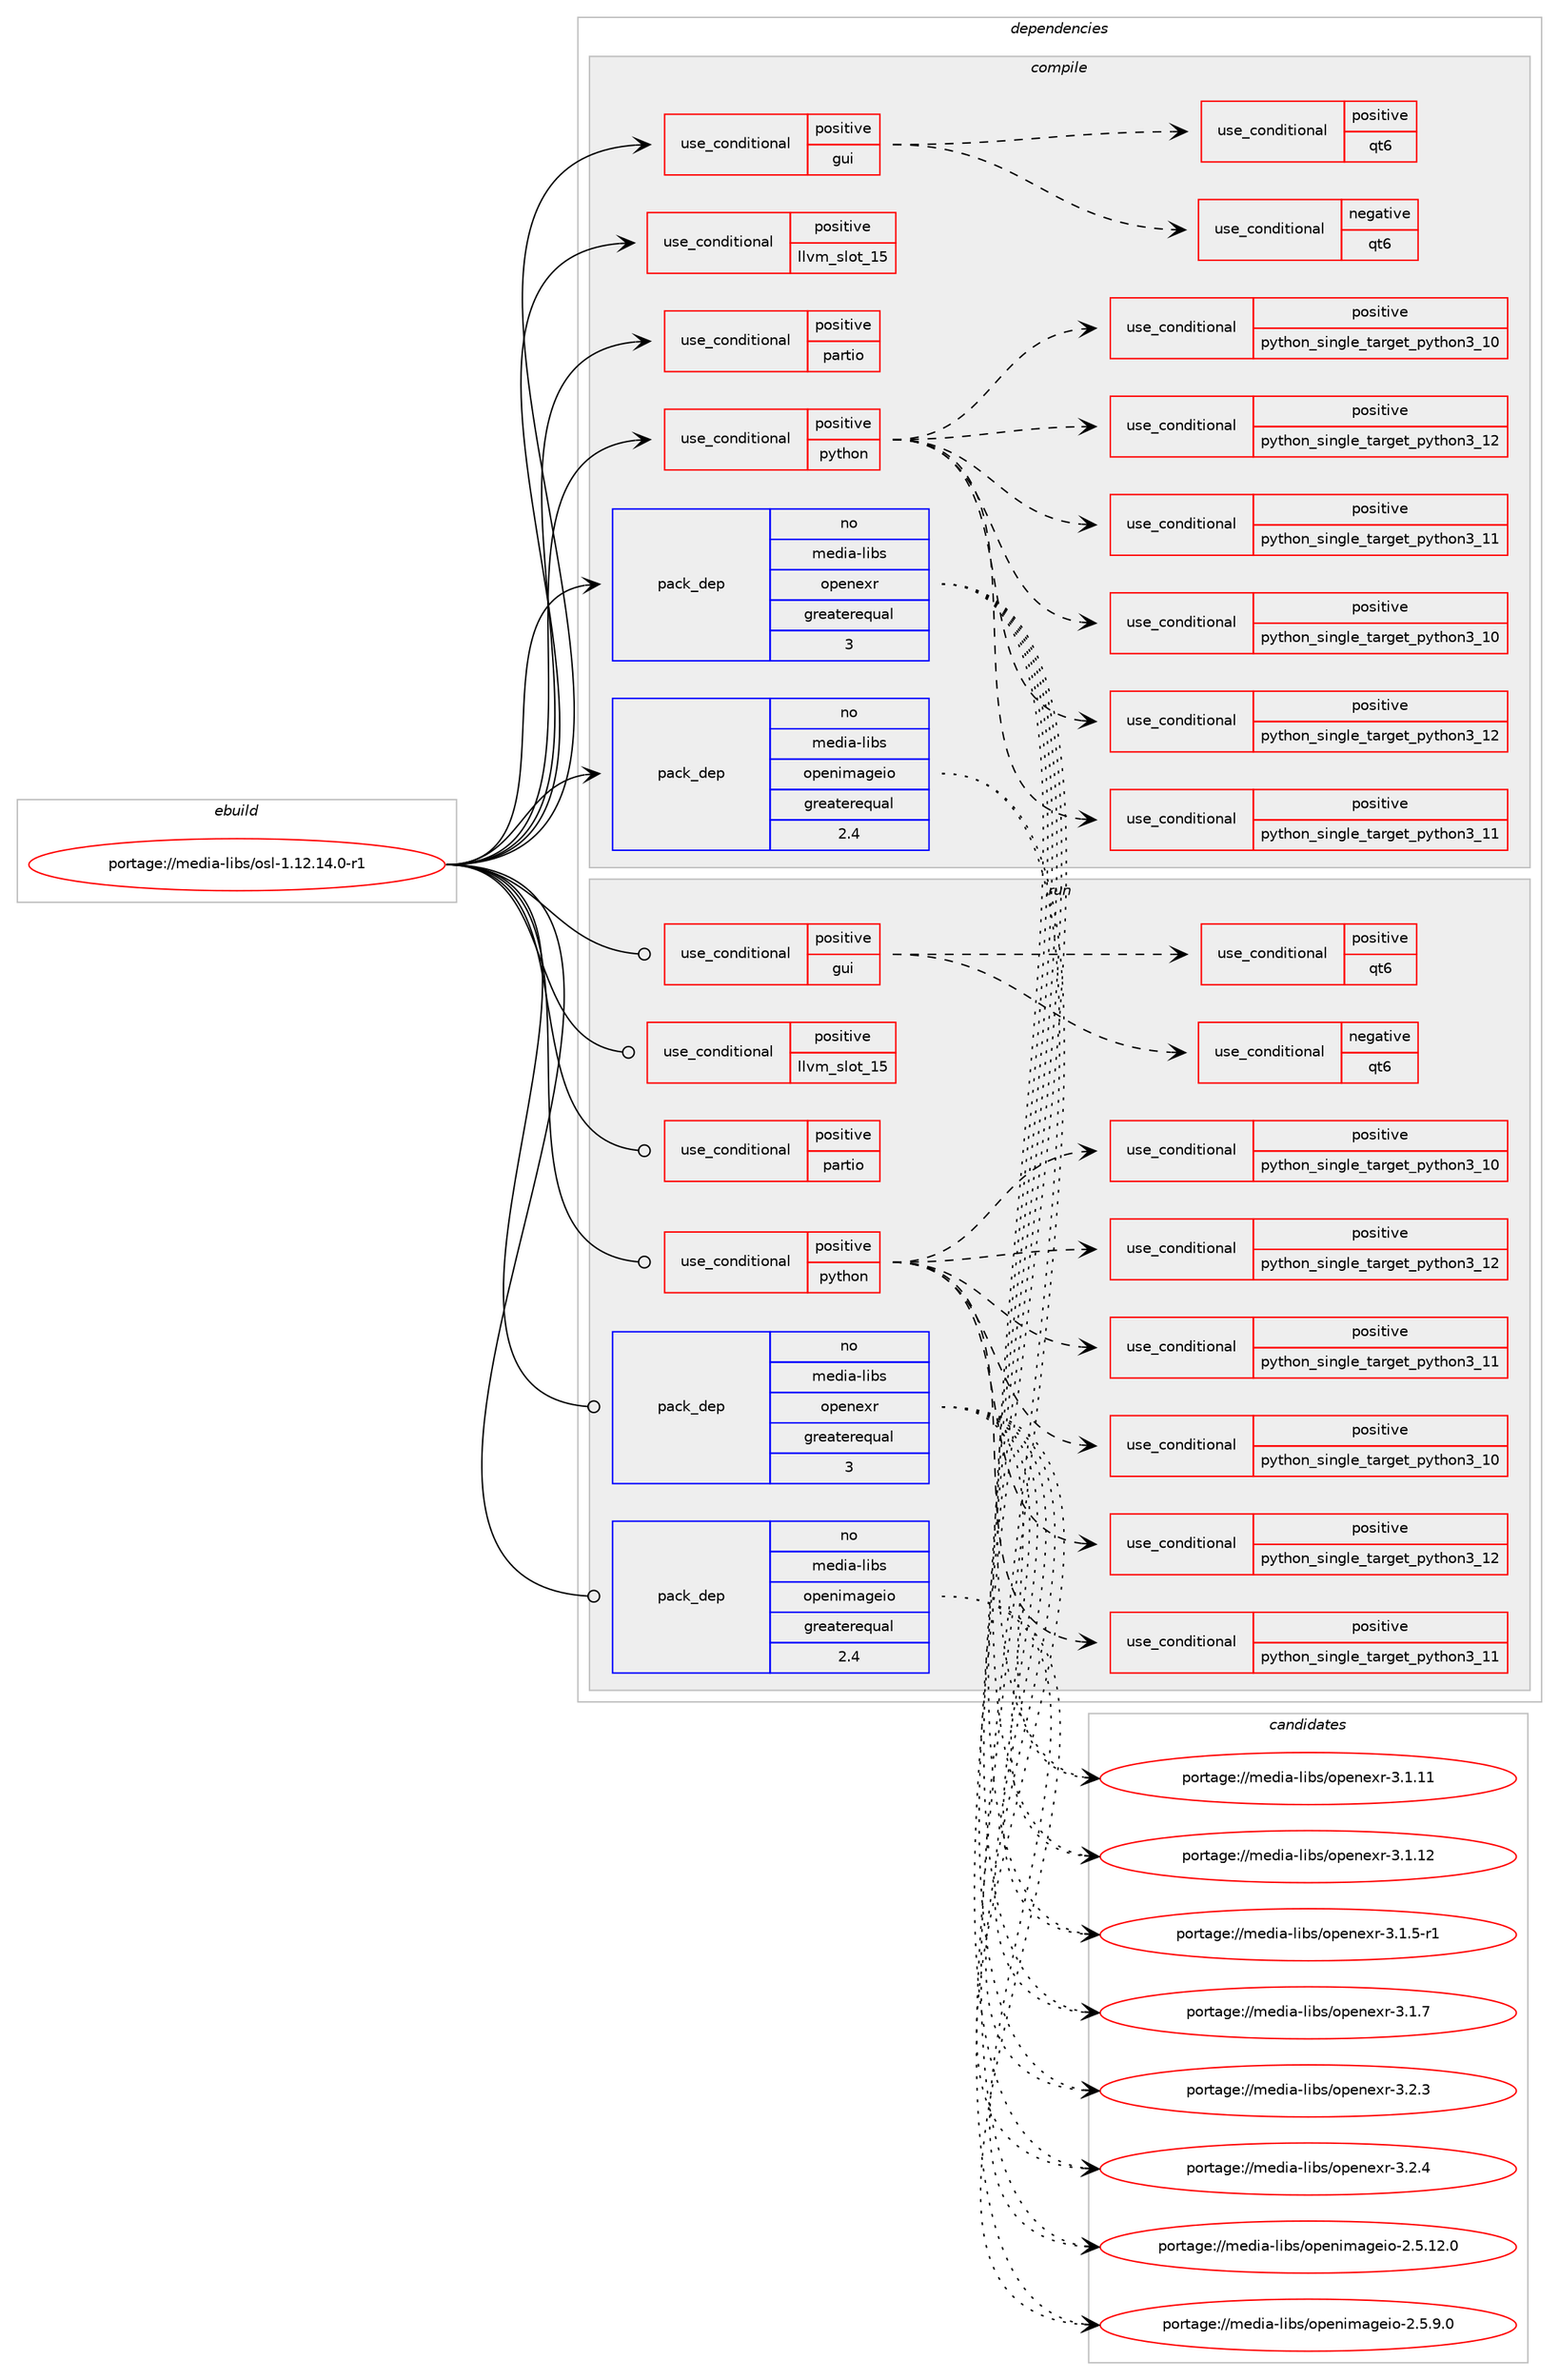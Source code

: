 digraph prolog {

# *************
# Graph options
# *************

newrank=true;
concentrate=true;
compound=true;
graph [rankdir=LR,fontname=Helvetica,fontsize=10,ranksep=1.5];#, ranksep=2.5, nodesep=0.2];
edge  [arrowhead=vee];
node  [fontname=Helvetica,fontsize=10];

# **********
# The ebuild
# **********

subgraph cluster_leftcol {
color=gray;
rank=same;
label=<<i>ebuild</i>>;
id [label="portage://media-libs/osl-1.12.14.0-r1", color=red, width=4, href="../media-libs/osl-1.12.14.0-r1.svg"];
}

# ****************
# The dependencies
# ****************

subgraph cluster_midcol {
color=gray;
label=<<i>dependencies</i>>;
subgraph cluster_compile {
fillcolor="#eeeeee";
style=filled;
label=<<i>compile</i>>;
subgraph cond75495 {
dependency158277 [label=<<TABLE BORDER="0" CELLBORDER="1" CELLSPACING="0" CELLPADDING="4"><TR><TD ROWSPAN="3" CELLPADDING="10">use_conditional</TD></TR><TR><TD>positive</TD></TR><TR><TD>gui</TD></TR></TABLE>>, shape=none, color=red];
subgraph cond75496 {
dependency158278 [label=<<TABLE BORDER="0" CELLBORDER="1" CELLSPACING="0" CELLPADDING="4"><TR><TD ROWSPAN="3" CELLPADDING="10">use_conditional</TD></TR><TR><TD>negative</TD></TR><TR><TD>qt6</TD></TR></TABLE>>, shape=none, color=red];
# *** BEGIN UNKNOWN DEPENDENCY TYPE (TODO) ***
# dependency158278 -> package_dependency(portage://media-libs/osl-1.12.14.0-r1,install,no,dev-qt,qtcore,none,[,,],[slot(5)],[])
# *** END UNKNOWN DEPENDENCY TYPE (TODO) ***

# *** BEGIN UNKNOWN DEPENDENCY TYPE (TODO) ***
# dependency158278 -> package_dependency(portage://media-libs/osl-1.12.14.0-r1,install,no,dev-qt,qtgui,none,[,,],[slot(5)],[])
# *** END UNKNOWN DEPENDENCY TYPE (TODO) ***

# *** BEGIN UNKNOWN DEPENDENCY TYPE (TODO) ***
# dependency158278 -> package_dependency(portage://media-libs/osl-1.12.14.0-r1,install,no,dev-qt,qtwidgets,none,[,,],[slot(5)],[])
# *** END UNKNOWN DEPENDENCY TYPE (TODO) ***

# *** BEGIN UNKNOWN DEPENDENCY TYPE (TODO) ***
# dependency158278 -> package_dependency(portage://media-libs/osl-1.12.14.0-r1,install,no,dev-qt,qtopengl,none,[,,],[slot(5)],[])
# *** END UNKNOWN DEPENDENCY TYPE (TODO) ***

}
dependency158277:e -> dependency158278:w [weight=20,style="dashed",arrowhead="vee"];
subgraph cond75497 {
dependency158279 [label=<<TABLE BORDER="0" CELLBORDER="1" CELLSPACING="0" CELLPADDING="4"><TR><TD ROWSPAN="3" CELLPADDING="10">use_conditional</TD></TR><TR><TD>positive</TD></TR><TR><TD>qt6</TD></TR></TABLE>>, shape=none, color=red];
# *** BEGIN UNKNOWN DEPENDENCY TYPE (TODO) ***
# dependency158279 -> package_dependency(portage://media-libs/osl-1.12.14.0-r1,install,no,dev-qt,qtbase,none,[,,],[slot(6)],[use(enable(gui),none),use(enable(widgets),none),use(enable(opengl),none)])
# *** END UNKNOWN DEPENDENCY TYPE (TODO) ***

}
dependency158277:e -> dependency158279:w [weight=20,style="dashed",arrowhead="vee"];
}
id:e -> dependency158277:w [weight=20,style="solid",arrowhead="vee"];
subgraph cond75498 {
dependency158280 [label=<<TABLE BORDER="0" CELLBORDER="1" CELLSPACING="0" CELLPADDING="4"><TR><TD ROWSPAN="3" CELLPADDING="10">use_conditional</TD></TR><TR><TD>positive</TD></TR><TR><TD>llvm_slot_15</TD></TR></TABLE>>, shape=none, color=red];
# *** BEGIN UNKNOWN DEPENDENCY TYPE (TODO) ***
# dependency158280 -> package_dependency(portage://media-libs/osl-1.12.14.0-r1,install,no,sys-devel,clang,none,[,,],[slot(15)],[])
# *** END UNKNOWN DEPENDENCY TYPE (TODO) ***

# *** BEGIN UNKNOWN DEPENDENCY TYPE (TODO) ***
# dependency158280 -> package_dependency(portage://media-libs/osl-1.12.14.0-r1,install,no,sys-devel,llvm,none,[,,],[slot(15)],[])
# *** END UNKNOWN DEPENDENCY TYPE (TODO) ***

}
id:e -> dependency158280:w [weight=20,style="solid",arrowhead="vee"];
subgraph cond75499 {
dependency158281 [label=<<TABLE BORDER="0" CELLBORDER="1" CELLSPACING="0" CELLPADDING="4"><TR><TD ROWSPAN="3" CELLPADDING="10">use_conditional</TD></TR><TR><TD>positive</TD></TR><TR><TD>partio</TD></TR></TABLE>>, shape=none, color=red];
# *** BEGIN UNKNOWN DEPENDENCY TYPE (TODO) ***
# dependency158281 -> package_dependency(portage://media-libs/osl-1.12.14.0-r1,install,no,media-libs,partio,none,[,,],[],[])
# *** END UNKNOWN DEPENDENCY TYPE (TODO) ***

}
id:e -> dependency158281:w [weight=20,style="solid",arrowhead="vee"];
subgraph cond75500 {
dependency158282 [label=<<TABLE BORDER="0" CELLBORDER="1" CELLSPACING="0" CELLPADDING="4"><TR><TD ROWSPAN="3" CELLPADDING="10">use_conditional</TD></TR><TR><TD>positive</TD></TR><TR><TD>python</TD></TR></TABLE>>, shape=none, color=red];
subgraph cond75501 {
dependency158283 [label=<<TABLE BORDER="0" CELLBORDER="1" CELLSPACING="0" CELLPADDING="4"><TR><TD ROWSPAN="3" CELLPADDING="10">use_conditional</TD></TR><TR><TD>positive</TD></TR><TR><TD>python_single_target_python3_10</TD></TR></TABLE>>, shape=none, color=red];
# *** BEGIN UNKNOWN DEPENDENCY TYPE (TODO) ***
# dependency158283 -> package_dependency(portage://media-libs/osl-1.12.14.0-r1,install,no,dev-lang,python,none,[,,],[slot(3.10)],[])
# *** END UNKNOWN DEPENDENCY TYPE (TODO) ***

}
dependency158282:e -> dependency158283:w [weight=20,style="dashed",arrowhead="vee"];
subgraph cond75502 {
dependency158284 [label=<<TABLE BORDER="0" CELLBORDER="1" CELLSPACING="0" CELLPADDING="4"><TR><TD ROWSPAN="3" CELLPADDING="10">use_conditional</TD></TR><TR><TD>positive</TD></TR><TR><TD>python_single_target_python3_11</TD></TR></TABLE>>, shape=none, color=red];
# *** BEGIN UNKNOWN DEPENDENCY TYPE (TODO) ***
# dependency158284 -> package_dependency(portage://media-libs/osl-1.12.14.0-r1,install,no,dev-lang,python,none,[,,],[slot(3.11)],[])
# *** END UNKNOWN DEPENDENCY TYPE (TODO) ***

}
dependency158282:e -> dependency158284:w [weight=20,style="dashed",arrowhead="vee"];
subgraph cond75503 {
dependency158285 [label=<<TABLE BORDER="0" CELLBORDER="1" CELLSPACING="0" CELLPADDING="4"><TR><TD ROWSPAN="3" CELLPADDING="10">use_conditional</TD></TR><TR><TD>positive</TD></TR><TR><TD>python_single_target_python3_12</TD></TR></TABLE>>, shape=none, color=red];
# *** BEGIN UNKNOWN DEPENDENCY TYPE (TODO) ***
# dependency158285 -> package_dependency(portage://media-libs/osl-1.12.14.0-r1,install,no,dev-lang,python,none,[,,],[slot(3.12)],[])
# *** END UNKNOWN DEPENDENCY TYPE (TODO) ***

}
dependency158282:e -> dependency158285:w [weight=20,style="dashed",arrowhead="vee"];
subgraph cond75504 {
dependency158286 [label=<<TABLE BORDER="0" CELLBORDER="1" CELLSPACING="0" CELLPADDING="4"><TR><TD ROWSPAN="3" CELLPADDING="10">use_conditional</TD></TR><TR><TD>positive</TD></TR><TR><TD>python_single_target_python3_10</TD></TR></TABLE>>, shape=none, color=red];
# *** BEGIN UNKNOWN DEPENDENCY TYPE (TODO) ***
# dependency158286 -> package_dependency(portage://media-libs/osl-1.12.14.0-r1,install,no,dev-python,pybind11,none,[,,],[],[use(enable(python_targets_python3_10),negative)])
# *** END UNKNOWN DEPENDENCY TYPE (TODO) ***

# *** BEGIN UNKNOWN DEPENDENCY TYPE (TODO) ***
# dependency158286 -> package_dependency(portage://media-libs/osl-1.12.14.0-r1,install,no,media-libs,openimageio,none,[,,],[],[use(enable(python),none),use(enable(python_single_target_python3_10),negative)])
# *** END UNKNOWN DEPENDENCY TYPE (TODO) ***

}
dependency158282:e -> dependency158286:w [weight=20,style="dashed",arrowhead="vee"];
subgraph cond75505 {
dependency158287 [label=<<TABLE BORDER="0" CELLBORDER="1" CELLSPACING="0" CELLPADDING="4"><TR><TD ROWSPAN="3" CELLPADDING="10">use_conditional</TD></TR><TR><TD>positive</TD></TR><TR><TD>python_single_target_python3_11</TD></TR></TABLE>>, shape=none, color=red];
# *** BEGIN UNKNOWN DEPENDENCY TYPE (TODO) ***
# dependency158287 -> package_dependency(portage://media-libs/osl-1.12.14.0-r1,install,no,dev-python,pybind11,none,[,,],[],[use(enable(python_targets_python3_11),negative)])
# *** END UNKNOWN DEPENDENCY TYPE (TODO) ***

# *** BEGIN UNKNOWN DEPENDENCY TYPE (TODO) ***
# dependency158287 -> package_dependency(portage://media-libs/osl-1.12.14.0-r1,install,no,media-libs,openimageio,none,[,,],[],[use(enable(python),none),use(enable(python_single_target_python3_11),negative)])
# *** END UNKNOWN DEPENDENCY TYPE (TODO) ***

}
dependency158282:e -> dependency158287:w [weight=20,style="dashed",arrowhead="vee"];
subgraph cond75506 {
dependency158288 [label=<<TABLE BORDER="0" CELLBORDER="1" CELLSPACING="0" CELLPADDING="4"><TR><TD ROWSPAN="3" CELLPADDING="10">use_conditional</TD></TR><TR><TD>positive</TD></TR><TR><TD>python_single_target_python3_12</TD></TR></TABLE>>, shape=none, color=red];
# *** BEGIN UNKNOWN DEPENDENCY TYPE (TODO) ***
# dependency158288 -> package_dependency(portage://media-libs/osl-1.12.14.0-r1,install,no,dev-python,pybind11,none,[,,],[],[use(enable(python_targets_python3_12),negative)])
# *** END UNKNOWN DEPENDENCY TYPE (TODO) ***

# *** BEGIN UNKNOWN DEPENDENCY TYPE (TODO) ***
# dependency158288 -> package_dependency(portage://media-libs/osl-1.12.14.0-r1,install,no,media-libs,openimageio,none,[,,],[],[use(enable(python),none),use(enable(python_single_target_python3_12),negative)])
# *** END UNKNOWN DEPENDENCY TYPE (TODO) ***

}
dependency158282:e -> dependency158288:w [weight=20,style="dashed",arrowhead="vee"];
}
id:e -> dependency158282:w [weight=20,style="solid",arrowhead="vee"];
# *** BEGIN UNKNOWN DEPENDENCY TYPE (TODO) ***
# id -> package_dependency(portage://media-libs/osl-1.12.14.0-r1,install,no,dev-libs,boost,none,[,,],any_same_slot,[])
# *** END UNKNOWN DEPENDENCY TYPE (TODO) ***

# *** BEGIN UNKNOWN DEPENDENCY TYPE (TODO) ***
# id -> package_dependency(portage://media-libs/osl-1.12.14.0-r1,install,no,dev-libs,pugixml,none,[,,],[],[])
# *** END UNKNOWN DEPENDENCY TYPE (TODO) ***

subgraph pack80462 {
dependency158289 [label=<<TABLE BORDER="0" CELLBORDER="1" CELLSPACING="0" CELLPADDING="4" WIDTH="220"><TR><TD ROWSPAN="6" CELLPADDING="30">pack_dep</TD></TR><TR><TD WIDTH="110">no</TD></TR><TR><TD>media-libs</TD></TR><TR><TD>openexr</TD></TR><TR><TD>greaterequal</TD></TR><TR><TD>3</TD></TR></TABLE>>, shape=none, color=blue];
}
id:e -> dependency158289:w [weight=20,style="solid",arrowhead="vee"];
subgraph pack80463 {
dependency158290 [label=<<TABLE BORDER="0" CELLBORDER="1" CELLSPACING="0" CELLPADDING="4" WIDTH="220"><TR><TD ROWSPAN="6" CELLPADDING="30">pack_dep</TD></TR><TR><TD WIDTH="110">no</TD></TR><TR><TD>media-libs</TD></TR><TR><TD>openimageio</TD></TR><TR><TD>greaterequal</TD></TR><TR><TD>2.4</TD></TR></TABLE>>, shape=none, color=blue];
}
id:e -> dependency158290:w [weight=20,style="solid",arrowhead="vee"];
# *** BEGIN UNKNOWN DEPENDENCY TYPE (TODO) ***
# id -> package_dependency(portage://media-libs/osl-1.12.14.0-r1,install,no,sys-libs,zlib,none,[,,],any_same_slot,[])
# *** END UNKNOWN DEPENDENCY TYPE (TODO) ***

}
subgraph cluster_compileandrun {
fillcolor="#eeeeee";
style=filled;
label=<<i>compile and run</i>>;
}
subgraph cluster_run {
fillcolor="#eeeeee";
style=filled;
label=<<i>run</i>>;
subgraph cond75507 {
dependency158291 [label=<<TABLE BORDER="0" CELLBORDER="1" CELLSPACING="0" CELLPADDING="4"><TR><TD ROWSPAN="3" CELLPADDING="10">use_conditional</TD></TR><TR><TD>positive</TD></TR><TR><TD>gui</TD></TR></TABLE>>, shape=none, color=red];
subgraph cond75508 {
dependency158292 [label=<<TABLE BORDER="0" CELLBORDER="1" CELLSPACING="0" CELLPADDING="4"><TR><TD ROWSPAN="3" CELLPADDING="10">use_conditional</TD></TR><TR><TD>negative</TD></TR><TR><TD>qt6</TD></TR></TABLE>>, shape=none, color=red];
# *** BEGIN UNKNOWN DEPENDENCY TYPE (TODO) ***
# dependency158292 -> package_dependency(portage://media-libs/osl-1.12.14.0-r1,run,no,dev-qt,qtcore,none,[,,],[slot(5)],[])
# *** END UNKNOWN DEPENDENCY TYPE (TODO) ***

# *** BEGIN UNKNOWN DEPENDENCY TYPE (TODO) ***
# dependency158292 -> package_dependency(portage://media-libs/osl-1.12.14.0-r1,run,no,dev-qt,qtgui,none,[,,],[slot(5)],[])
# *** END UNKNOWN DEPENDENCY TYPE (TODO) ***

# *** BEGIN UNKNOWN DEPENDENCY TYPE (TODO) ***
# dependency158292 -> package_dependency(portage://media-libs/osl-1.12.14.0-r1,run,no,dev-qt,qtwidgets,none,[,,],[slot(5)],[])
# *** END UNKNOWN DEPENDENCY TYPE (TODO) ***

# *** BEGIN UNKNOWN DEPENDENCY TYPE (TODO) ***
# dependency158292 -> package_dependency(portage://media-libs/osl-1.12.14.0-r1,run,no,dev-qt,qtopengl,none,[,,],[slot(5)],[])
# *** END UNKNOWN DEPENDENCY TYPE (TODO) ***

}
dependency158291:e -> dependency158292:w [weight=20,style="dashed",arrowhead="vee"];
subgraph cond75509 {
dependency158293 [label=<<TABLE BORDER="0" CELLBORDER="1" CELLSPACING="0" CELLPADDING="4"><TR><TD ROWSPAN="3" CELLPADDING="10">use_conditional</TD></TR><TR><TD>positive</TD></TR><TR><TD>qt6</TD></TR></TABLE>>, shape=none, color=red];
# *** BEGIN UNKNOWN DEPENDENCY TYPE (TODO) ***
# dependency158293 -> package_dependency(portage://media-libs/osl-1.12.14.0-r1,run,no,dev-qt,qtbase,none,[,,],[slot(6)],[use(enable(gui),none),use(enable(widgets),none),use(enable(opengl),none)])
# *** END UNKNOWN DEPENDENCY TYPE (TODO) ***

}
dependency158291:e -> dependency158293:w [weight=20,style="dashed",arrowhead="vee"];
}
id:e -> dependency158291:w [weight=20,style="solid",arrowhead="odot"];
subgraph cond75510 {
dependency158294 [label=<<TABLE BORDER="0" CELLBORDER="1" CELLSPACING="0" CELLPADDING="4"><TR><TD ROWSPAN="3" CELLPADDING="10">use_conditional</TD></TR><TR><TD>positive</TD></TR><TR><TD>llvm_slot_15</TD></TR></TABLE>>, shape=none, color=red];
# *** BEGIN UNKNOWN DEPENDENCY TYPE (TODO) ***
# dependency158294 -> package_dependency(portage://media-libs/osl-1.12.14.0-r1,run,no,sys-devel,clang,none,[,,],[slot(15)],[])
# *** END UNKNOWN DEPENDENCY TYPE (TODO) ***

# *** BEGIN UNKNOWN DEPENDENCY TYPE (TODO) ***
# dependency158294 -> package_dependency(portage://media-libs/osl-1.12.14.0-r1,run,no,sys-devel,llvm,none,[,,],[slot(15)],[])
# *** END UNKNOWN DEPENDENCY TYPE (TODO) ***

}
id:e -> dependency158294:w [weight=20,style="solid",arrowhead="odot"];
subgraph cond75511 {
dependency158295 [label=<<TABLE BORDER="0" CELLBORDER="1" CELLSPACING="0" CELLPADDING="4"><TR><TD ROWSPAN="3" CELLPADDING="10">use_conditional</TD></TR><TR><TD>positive</TD></TR><TR><TD>partio</TD></TR></TABLE>>, shape=none, color=red];
# *** BEGIN UNKNOWN DEPENDENCY TYPE (TODO) ***
# dependency158295 -> package_dependency(portage://media-libs/osl-1.12.14.0-r1,run,no,media-libs,partio,none,[,,],[],[])
# *** END UNKNOWN DEPENDENCY TYPE (TODO) ***

}
id:e -> dependency158295:w [weight=20,style="solid",arrowhead="odot"];
subgraph cond75512 {
dependency158296 [label=<<TABLE BORDER="0" CELLBORDER="1" CELLSPACING="0" CELLPADDING="4"><TR><TD ROWSPAN="3" CELLPADDING="10">use_conditional</TD></TR><TR><TD>positive</TD></TR><TR><TD>python</TD></TR></TABLE>>, shape=none, color=red];
subgraph cond75513 {
dependency158297 [label=<<TABLE BORDER="0" CELLBORDER="1" CELLSPACING="0" CELLPADDING="4"><TR><TD ROWSPAN="3" CELLPADDING="10">use_conditional</TD></TR><TR><TD>positive</TD></TR><TR><TD>python_single_target_python3_10</TD></TR></TABLE>>, shape=none, color=red];
# *** BEGIN UNKNOWN DEPENDENCY TYPE (TODO) ***
# dependency158297 -> package_dependency(portage://media-libs/osl-1.12.14.0-r1,run,no,dev-lang,python,none,[,,],[slot(3.10)],[])
# *** END UNKNOWN DEPENDENCY TYPE (TODO) ***

}
dependency158296:e -> dependency158297:w [weight=20,style="dashed",arrowhead="vee"];
subgraph cond75514 {
dependency158298 [label=<<TABLE BORDER="0" CELLBORDER="1" CELLSPACING="0" CELLPADDING="4"><TR><TD ROWSPAN="3" CELLPADDING="10">use_conditional</TD></TR><TR><TD>positive</TD></TR><TR><TD>python_single_target_python3_11</TD></TR></TABLE>>, shape=none, color=red];
# *** BEGIN UNKNOWN DEPENDENCY TYPE (TODO) ***
# dependency158298 -> package_dependency(portage://media-libs/osl-1.12.14.0-r1,run,no,dev-lang,python,none,[,,],[slot(3.11)],[])
# *** END UNKNOWN DEPENDENCY TYPE (TODO) ***

}
dependency158296:e -> dependency158298:w [weight=20,style="dashed",arrowhead="vee"];
subgraph cond75515 {
dependency158299 [label=<<TABLE BORDER="0" CELLBORDER="1" CELLSPACING="0" CELLPADDING="4"><TR><TD ROWSPAN="3" CELLPADDING="10">use_conditional</TD></TR><TR><TD>positive</TD></TR><TR><TD>python_single_target_python3_12</TD></TR></TABLE>>, shape=none, color=red];
# *** BEGIN UNKNOWN DEPENDENCY TYPE (TODO) ***
# dependency158299 -> package_dependency(portage://media-libs/osl-1.12.14.0-r1,run,no,dev-lang,python,none,[,,],[slot(3.12)],[])
# *** END UNKNOWN DEPENDENCY TYPE (TODO) ***

}
dependency158296:e -> dependency158299:w [weight=20,style="dashed",arrowhead="vee"];
subgraph cond75516 {
dependency158300 [label=<<TABLE BORDER="0" CELLBORDER="1" CELLSPACING="0" CELLPADDING="4"><TR><TD ROWSPAN="3" CELLPADDING="10">use_conditional</TD></TR><TR><TD>positive</TD></TR><TR><TD>python_single_target_python3_10</TD></TR></TABLE>>, shape=none, color=red];
# *** BEGIN UNKNOWN DEPENDENCY TYPE (TODO) ***
# dependency158300 -> package_dependency(portage://media-libs/osl-1.12.14.0-r1,run,no,dev-python,pybind11,none,[,,],[],[use(enable(python_targets_python3_10),negative)])
# *** END UNKNOWN DEPENDENCY TYPE (TODO) ***

# *** BEGIN UNKNOWN DEPENDENCY TYPE (TODO) ***
# dependency158300 -> package_dependency(portage://media-libs/osl-1.12.14.0-r1,run,no,media-libs,openimageio,none,[,,],[],[use(enable(python),none),use(enable(python_single_target_python3_10),negative)])
# *** END UNKNOWN DEPENDENCY TYPE (TODO) ***

}
dependency158296:e -> dependency158300:w [weight=20,style="dashed",arrowhead="vee"];
subgraph cond75517 {
dependency158301 [label=<<TABLE BORDER="0" CELLBORDER="1" CELLSPACING="0" CELLPADDING="4"><TR><TD ROWSPAN="3" CELLPADDING="10">use_conditional</TD></TR><TR><TD>positive</TD></TR><TR><TD>python_single_target_python3_11</TD></TR></TABLE>>, shape=none, color=red];
# *** BEGIN UNKNOWN DEPENDENCY TYPE (TODO) ***
# dependency158301 -> package_dependency(portage://media-libs/osl-1.12.14.0-r1,run,no,dev-python,pybind11,none,[,,],[],[use(enable(python_targets_python3_11),negative)])
# *** END UNKNOWN DEPENDENCY TYPE (TODO) ***

# *** BEGIN UNKNOWN DEPENDENCY TYPE (TODO) ***
# dependency158301 -> package_dependency(portage://media-libs/osl-1.12.14.0-r1,run,no,media-libs,openimageio,none,[,,],[],[use(enable(python),none),use(enable(python_single_target_python3_11),negative)])
# *** END UNKNOWN DEPENDENCY TYPE (TODO) ***

}
dependency158296:e -> dependency158301:w [weight=20,style="dashed",arrowhead="vee"];
subgraph cond75518 {
dependency158302 [label=<<TABLE BORDER="0" CELLBORDER="1" CELLSPACING="0" CELLPADDING="4"><TR><TD ROWSPAN="3" CELLPADDING="10">use_conditional</TD></TR><TR><TD>positive</TD></TR><TR><TD>python_single_target_python3_12</TD></TR></TABLE>>, shape=none, color=red];
# *** BEGIN UNKNOWN DEPENDENCY TYPE (TODO) ***
# dependency158302 -> package_dependency(portage://media-libs/osl-1.12.14.0-r1,run,no,dev-python,pybind11,none,[,,],[],[use(enable(python_targets_python3_12),negative)])
# *** END UNKNOWN DEPENDENCY TYPE (TODO) ***

# *** BEGIN UNKNOWN DEPENDENCY TYPE (TODO) ***
# dependency158302 -> package_dependency(portage://media-libs/osl-1.12.14.0-r1,run,no,media-libs,openimageio,none,[,,],[],[use(enable(python),none),use(enable(python_single_target_python3_12),negative)])
# *** END UNKNOWN DEPENDENCY TYPE (TODO) ***

}
dependency158296:e -> dependency158302:w [weight=20,style="dashed",arrowhead="vee"];
}
id:e -> dependency158296:w [weight=20,style="solid",arrowhead="odot"];
# *** BEGIN UNKNOWN DEPENDENCY TYPE (TODO) ***
# id -> package_dependency(portage://media-libs/osl-1.12.14.0-r1,run,no,dev-libs,boost,none,[,,],any_same_slot,[])
# *** END UNKNOWN DEPENDENCY TYPE (TODO) ***

# *** BEGIN UNKNOWN DEPENDENCY TYPE (TODO) ***
# id -> package_dependency(portage://media-libs/osl-1.12.14.0-r1,run,no,dev-libs,pugixml,none,[,,],[],[])
# *** END UNKNOWN DEPENDENCY TYPE (TODO) ***

subgraph pack80464 {
dependency158303 [label=<<TABLE BORDER="0" CELLBORDER="1" CELLSPACING="0" CELLPADDING="4" WIDTH="220"><TR><TD ROWSPAN="6" CELLPADDING="30">pack_dep</TD></TR><TR><TD WIDTH="110">no</TD></TR><TR><TD>media-libs</TD></TR><TR><TD>openexr</TD></TR><TR><TD>greaterequal</TD></TR><TR><TD>3</TD></TR></TABLE>>, shape=none, color=blue];
}
id:e -> dependency158303:w [weight=20,style="solid",arrowhead="odot"];
subgraph pack80465 {
dependency158304 [label=<<TABLE BORDER="0" CELLBORDER="1" CELLSPACING="0" CELLPADDING="4" WIDTH="220"><TR><TD ROWSPAN="6" CELLPADDING="30">pack_dep</TD></TR><TR><TD WIDTH="110">no</TD></TR><TR><TD>media-libs</TD></TR><TR><TD>openimageio</TD></TR><TR><TD>greaterequal</TD></TR><TR><TD>2.4</TD></TR></TABLE>>, shape=none, color=blue];
}
id:e -> dependency158304:w [weight=20,style="solid",arrowhead="odot"];
# *** BEGIN UNKNOWN DEPENDENCY TYPE (TODO) ***
# id -> package_dependency(portage://media-libs/osl-1.12.14.0-r1,run,no,sys-libs,zlib,none,[,,],any_same_slot,[])
# *** END UNKNOWN DEPENDENCY TYPE (TODO) ***

}
}

# **************
# The candidates
# **************

subgraph cluster_choices {
rank=same;
color=gray;
label=<<i>candidates</i>>;

subgraph choice80462 {
color=black;
nodesep=1;
choice1091011001059745108105981154711111210111010112011445514649464949 [label="portage://media-libs/openexr-3.1.11", color=red, width=4,href="../media-libs/openexr-3.1.11.svg"];
choice1091011001059745108105981154711111210111010112011445514649464950 [label="portage://media-libs/openexr-3.1.12", color=red, width=4,href="../media-libs/openexr-3.1.12.svg"];
choice109101100105974510810598115471111121011101011201144551464946534511449 [label="portage://media-libs/openexr-3.1.5-r1", color=red, width=4,href="../media-libs/openexr-3.1.5-r1.svg"];
choice10910110010597451081059811547111112101110101120114455146494655 [label="portage://media-libs/openexr-3.1.7", color=red, width=4,href="../media-libs/openexr-3.1.7.svg"];
choice10910110010597451081059811547111112101110101120114455146504651 [label="portage://media-libs/openexr-3.2.3", color=red, width=4,href="../media-libs/openexr-3.2.3.svg"];
choice10910110010597451081059811547111112101110101120114455146504652 [label="portage://media-libs/openexr-3.2.4", color=red, width=4,href="../media-libs/openexr-3.2.4.svg"];
dependency158289:e -> choice1091011001059745108105981154711111210111010112011445514649464949:w [style=dotted,weight="100"];
dependency158289:e -> choice1091011001059745108105981154711111210111010112011445514649464950:w [style=dotted,weight="100"];
dependency158289:e -> choice109101100105974510810598115471111121011101011201144551464946534511449:w [style=dotted,weight="100"];
dependency158289:e -> choice10910110010597451081059811547111112101110101120114455146494655:w [style=dotted,weight="100"];
dependency158289:e -> choice10910110010597451081059811547111112101110101120114455146504651:w [style=dotted,weight="100"];
dependency158289:e -> choice10910110010597451081059811547111112101110101120114455146504652:w [style=dotted,weight="100"];
}
subgraph choice80463 {
color=black;
nodesep=1;
choice1091011001059745108105981154711111210111010510997103101105111455046534649504648 [label="portage://media-libs/openimageio-2.5.12.0", color=red, width=4,href="../media-libs/openimageio-2.5.12.0.svg"];
choice10910110010597451081059811547111112101110105109971031011051114550465346574648 [label="portage://media-libs/openimageio-2.5.9.0", color=red, width=4,href="../media-libs/openimageio-2.5.9.0.svg"];
dependency158290:e -> choice1091011001059745108105981154711111210111010510997103101105111455046534649504648:w [style=dotted,weight="100"];
dependency158290:e -> choice10910110010597451081059811547111112101110105109971031011051114550465346574648:w [style=dotted,weight="100"];
}
subgraph choice80464 {
color=black;
nodesep=1;
choice1091011001059745108105981154711111210111010112011445514649464949 [label="portage://media-libs/openexr-3.1.11", color=red, width=4,href="../media-libs/openexr-3.1.11.svg"];
choice1091011001059745108105981154711111210111010112011445514649464950 [label="portage://media-libs/openexr-3.1.12", color=red, width=4,href="../media-libs/openexr-3.1.12.svg"];
choice109101100105974510810598115471111121011101011201144551464946534511449 [label="portage://media-libs/openexr-3.1.5-r1", color=red, width=4,href="../media-libs/openexr-3.1.5-r1.svg"];
choice10910110010597451081059811547111112101110101120114455146494655 [label="portage://media-libs/openexr-3.1.7", color=red, width=4,href="../media-libs/openexr-3.1.7.svg"];
choice10910110010597451081059811547111112101110101120114455146504651 [label="portage://media-libs/openexr-3.2.3", color=red, width=4,href="../media-libs/openexr-3.2.3.svg"];
choice10910110010597451081059811547111112101110101120114455146504652 [label="portage://media-libs/openexr-3.2.4", color=red, width=4,href="../media-libs/openexr-3.2.4.svg"];
dependency158303:e -> choice1091011001059745108105981154711111210111010112011445514649464949:w [style=dotted,weight="100"];
dependency158303:e -> choice1091011001059745108105981154711111210111010112011445514649464950:w [style=dotted,weight="100"];
dependency158303:e -> choice109101100105974510810598115471111121011101011201144551464946534511449:w [style=dotted,weight="100"];
dependency158303:e -> choice10910110010597451081059811547111112101110101120114455146494655:w [style=dotted,weight="100"];
dependency158303:e -> choice10910110010597451081059811547111112101110101120114455146504651:w [style=dotted,weight="100"];
dependency158303:e -> choice10910110010597451081059811547111112101110101120114455146504652:w [style=dotted,weight="100"];
}
subgraph choice80465 {
color=black;
nodesep=1;
choice1091011001059745108105981154711111210111010510997103101105111455046534649504648 [label="portage://media-libs/openimageio-2.5.12.0", color=red, width=4,href="../media-libs/openimageio-2.5.12.0.svg"];
choice10910110010597451081059811547111112101110105109971031011051114550465346574648 [label="portage://media-libs/openimageio-2.5.9.0", color=red, width=4,href="../media-libs/openimageio-2.5.9.0.svg"];
dependency158304:e -> choice1091011001059745108105981154711111210111010510997103101105111455046534649504648:w [style=dotted,weight="100"];
dependency158304:e -> choice10910110010597451081059811547111112101110105109971031011051114550465346574648:w [style=dotted,weight="100"];
}
}

}
